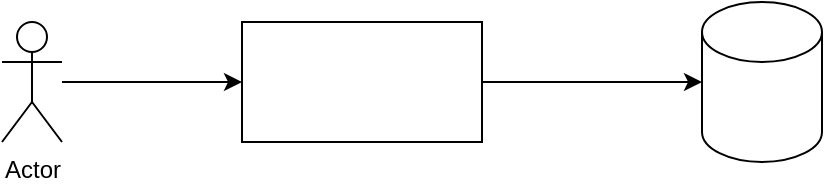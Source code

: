 <mxfile version="21.3.4" type="device">
  <diagram name="Страница 1" id="ab4zhD9OyvubQw2XyDDP">
    <mxGraphModel dx="838" dy="545" grid="1" gridSize="10" guides="1" tooltips="1" connect="1" arrows="1" fold="1" page="1" pageScale="1" pageWidth="827" pageHeight="1169" math="0" shadow="0">
      <root>
        <mxCell id="0" />
        <mxCell id="1" parent="0" />
        <mxCell id="nGY1wcl1MpIaO9MI2HK8-4" value="" style="shape=cylinder3;whiteSpace=wrap;html=1;boundedLbl=1;backgroundOutline=1;size=15;" vertex="1" parent="1">
          <mxGeometry x="500" y="60" width="60" height="80" as="geometry" />
        </mxCell>
        <mxCell id="nGY1wcl1MpIaO9MI2HK8-6" value="" style="edgeStyle=orthogonalEdgeStyle;rounded=0;orthogonalLoop=1;jettySize=auto;html=1;" edge="1" parent="1" source="nGY1wcl1MpIaO9MI2HK8-5" target="nGY1wcl1MpIaO9MI2HK8-4">
          <mxGeometry relative="1" as="geometry" />
        </mxCell>
        <mxCell id="nGY1wcl1MpIaO9MI2HK8-5" value="" style="rounded=0;whiteSpace=wrap;html=1;" vertex="1" parent="1">
          <mxGeometry x="270" y="70" width="120" height="60" as="geometry" />
        </mxCell>
        <mxCell id="nGY1wcl1MpIaO9MI2HK8-8" value="" style="edgeStyle=orthogonalEdgeStyle;rounded=0;orthogonalLoop=1;jettySize=auto;html=1;" edge="1" parent="1" source="nGY1wcl1MpIaO9MI2HK8-7" target="nGY1wcl1MpIaO9MI2HK8-5">
          <mxGeometry relative="1" as="geometry" />
        </mxCell>
        <mxCell id="nGY1wcl1MpIaO9MI2HK8-7" value="Actor" style="shape=umlActor;verticalLabelPosition=bottom;verticalAlign=top;html=1;outlineConnect=0;" vertex="1" parent="1">
          <mxGeometry x="150" y="70" width="30" height="60" as="geometry" />
        </mxCell>
      </root>
    </mxGraphModel>
  </diagram>
</mxfile>
